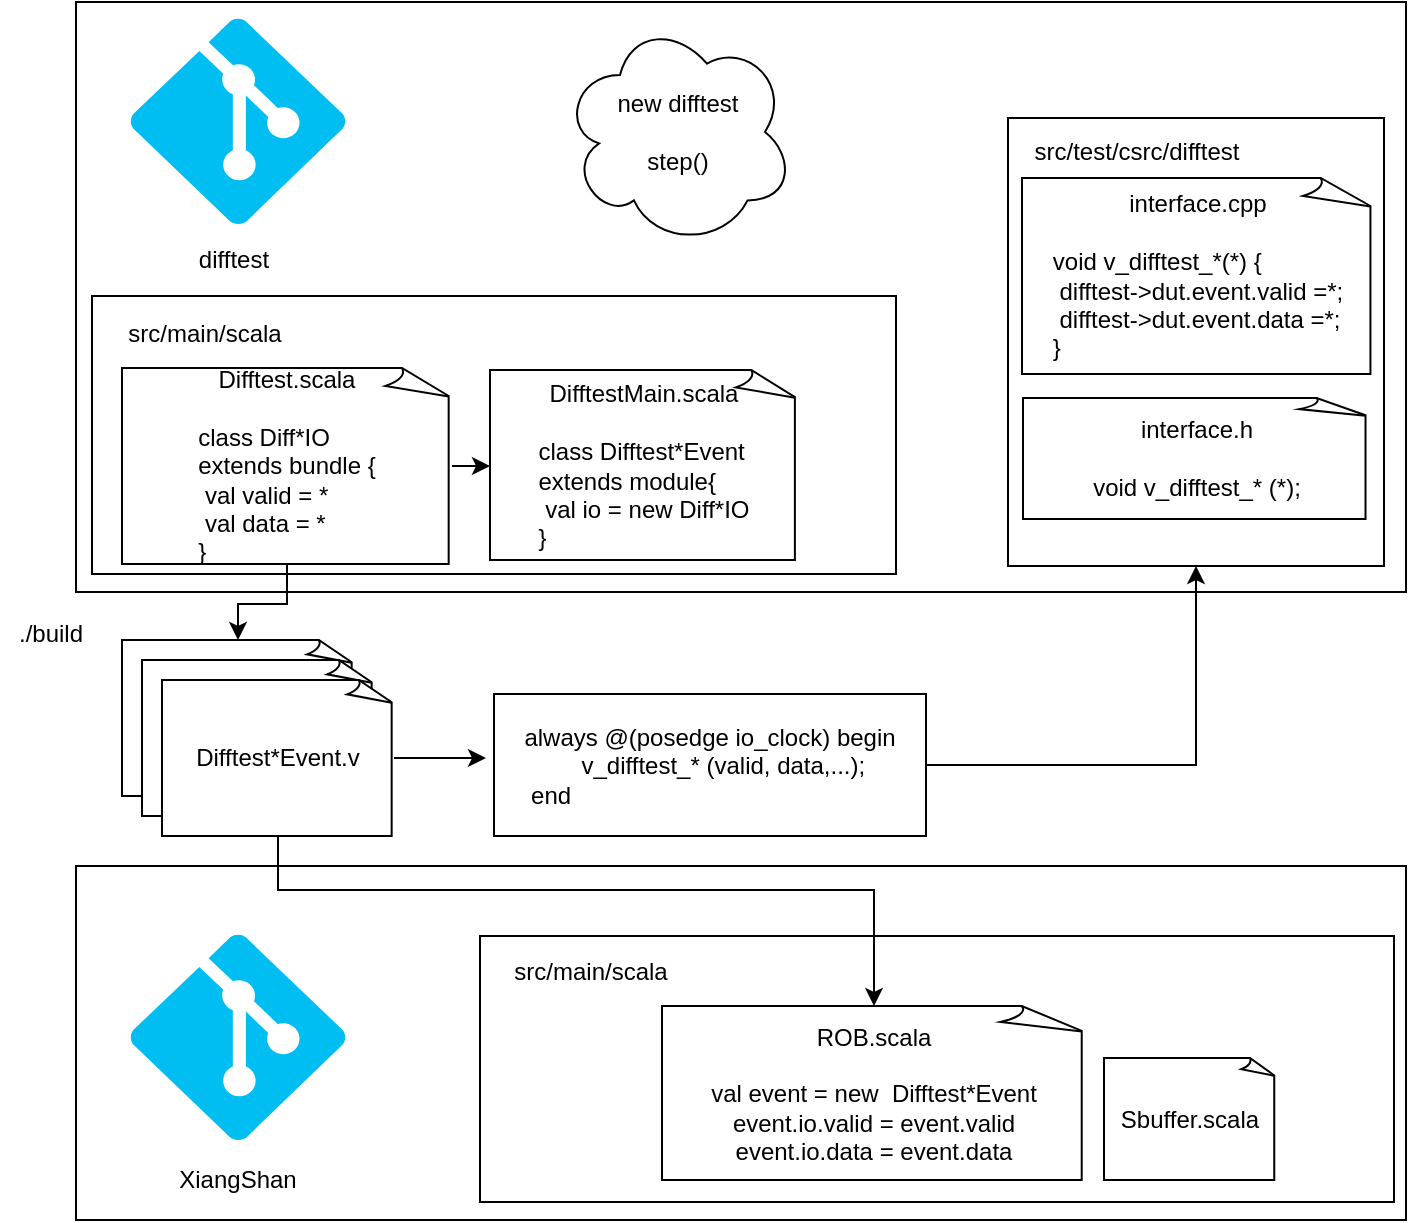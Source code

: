 <mxfile version="20.6.0" type="github">
  <diagram id="c9EQJKy3X6T9OGDmbaaM" name="第 1 页">
    <mxGraphModel dx="1113" dy="792" grid="0" gridSize="10" guides="1" tooltips="1" connect="1" arrows="1" fold="1" page="1" pageScale="1" pageWidth="827" pageHeight="1169" math="0" shadow="0">
      <root>
        <mxCell id="0" />
        <mxCell id="1" parent="0" />
        <mxCell id="W4_UKcA4W3yy70WwRPlZ-2" value="" style="rounded=0;whiteSpace=wrap;html=1;" vertex="1" parent="1">
          <mxGeometry x="59" y="70" width="665" height="295" as="geometry" />
        </mxCell>
        <mxCell id="W4_UKcA4W3yy70WwRPlZ-1" value="" style="verticalLabelPosition=bottom;html=1;verticalAlign=top;align=center;strokeColor=none;fillColor=#00BEF2;shape=mxgraph.azure.git_repository;" vertex="1" parent="1">
          <mxGeometry x="86" y="78" width="108" height="103" as="geometry" />
        </mxCell>
        <mxCell id="W4_UKcA4W3yy70WwRPlZ-3" value="difftest" style="text;html=1;strokeColor=none;fillColor=none;align=center;verticalAlign=middle;whiteSpace=wrap;rounded=0;" vertex="1" parent="1">
          <mxGeometry x="108" y="184" width="60" height="30" as="geometry" />
        </mxCell>
        <mxCell id="W4_UKcA4W3yy70WwRPlZ-9" style="edgeStyle=orthogonalEdgeStyle;rounded=0;orthogonalLoop=1;jettySize=auto;html=1;exitX=0.5;exitY=1;exitDx=0;exitDy=0;exitPerimeter=0;" edge="1" parent="1" source="W4_UKcA4W3yy70WwRPlZ-7" target="W4_UKcA4W3yy70WwRPlZ-8">
          <mxGeometry relative="1" as="geometry" />
        </mxCell>
        <mxCell id="W4_UKcA4W3yy70WwRPlZ-8" value="Difftest*.v" style="whiteSpace=wrap;html=1;shape=mxgraph.basic.document" vertex="1" parent="1">
          <mxGeometry x="82" y="389" width="116" height="78" as="geometry" />
        </mxCell>
        <mxCell id="W4_UKcA4W3yy70WwRPlZ-10" value="Difftest*.v" style="whiteSpace=wrap;html=1;shape=mxgraph.basic.document" vertex="1" parent="1">
          <mxGeometry x="92" y="399" width="116" height="78" as="geometry" />
        </mxCell>
        <mxCell id="W4_UKcA4W3yy70WwRPlZ-13" style="edgeStyle=orthogonalEdgeStyle;rounded=0;orthogonalLoop=1;jettySize=auto;html=1;exitX=1;exitY=0.5;exitDx=0;exitDy=0;exitPerimeter=0;" edge="1" parent="1" source="W4_UKcA4W3yy70WwRPlZ-11">
          <mxGeometry relative="1" as="geometry">
            <mxPoint x="264" y="448" as="targetPoint" />
          </mxGeometry>
        </mxCell>
        <mxCell id="W4_UKcA4W3yy70WwRPlZ-11" value="Difftest*Event.v" style="whiteSpace=wrap;html=1;shape=mxgraph.basic.document" vertex="1" parent="1">
          <mxGeometry x="102" y="409" width="116" height="78" as="geometry" />
        </mxCell>
        <mxCell id="W4_UKcA4W3yy70WwRPlZ-21" value="" style="rounded=0;whiteSpace=wrap;html=1;fillColor=none;" vertex="1" parent="1">
          <mxGeometry x="67" y="217" width="402" height="139" as="geometry" />
        </mxCell>
        <mxCell id="W4_UKcA4W3yy70WwRPlZ-30" style="edgeStyle=orthogonalEdgeStyle;rounded=0;orthogonalLoop=1;jettySize=auto;html=1;exitX=1;exitY=0.5;exitDx=0;exitDy=0;" edge="1" parent="1" source="W4_UKcA4W3yy70WwRPlZ-14" target="W4_UKcA4W3yy70WwRPlZ-22">
          <mxGeometry relative="1" as="geometry" />
        </mxCell>
        <mxCell id="W4_UKcA4W3yy70WwRPlZ-14" value="&lt;div&gt;always @(posedge io_clock) begin&lt;/div&gt;&lt;div&gt;&amp;nbsp; &amp;nbsp; v_difftest_* (valid, data,...);&lt;/div&gt;&lt;div&gt;&lt;div style=&quot;text-align: left;&quot;&gt;&amp;nbsp;end&lt;/div&gt;&lt;/div&gt;" style="rounded=0;whiteSpace=wrap;html=1;" vertex="1" parent="1">
          <mxGeometry x="268" y="416" width="216" height="71" as="geometry" />
        </mxCell>
        <mxCell id="W4_UKcA4W3yy70WwRPlZ-15" value="./build" style="text;html=1;align=center;verticalAlign=middle;resizable=0;points=[];autosize=1;strokeColor=none;fillColor=none;" vertex="1" parent="1">
          <mxGeometry x="21" y="373" width="50" height="26" as="geometry" />
        </mxCell>
        <mxCell id="W4_UKcA4W3yy70WwRPlZ-18" value="DifftestMain.scala&lt;br&gt;&lt;br&gt;&lt;div style=&quot;text-align: left;&quot;&gt;class Difftest*Event&lt;/div&gt;&lt;div style=&quot;text-align: left;&quot;&gt;extends module{&lt;/div&gt;&lt;div style=&quot;text-align: left;&quot;&gt;&lt;span style=&quot;white-space: pre;&quot;&gt;	&lt;/span&gt;val io = new Diff*IO&lt;/div&gt;&lt;div style=&quot;text-align: left;&quot;&gt;}&lt;/div&gt;" style="whiteSpace=wrap;html=1;shape=mxgraph.basic.document" vertex="1" parent="1">
          <mxGeometry x="266" y="254" width="154" height="95" as="geometry" />
        </mxCell>
        <mxCell id="W4_UKcA4W3yy70WwRPlZ-23" style="edgeStyle=orthogonalEdgeStyle;rounded=0;orthogonalLoop=1;jettySize=auto;html=1;exitX=1;exitY=0.5;exitDx=0;exitDy=0;exitPerimeter=0;entryX=0;entryY=0.5;entryDx=0;entryDy=0;entryPerimeter=0;" edge="1" parent="1" source="W4_UKcA4W3yy70WwRPlZ-7" target="W4_UKcA4W3yy70WwRPlZ-18">
          <mxGeometry relative="1" as="geometry" />
        </mxCell>
        <mxCell id="W4_UKcA4W3yy70WwRPlZ-7" value="Difftest.scala&lt;br&gt;&lt;br&gt;&lt;div style=&quot;text-align: left;&quot;&gt;class Diff*IO&amp;nbsp;&lt;/div&gt;&lt;div style=&quot;text-align: left;&quot;&gt;extends bundle {&lt;/div&gt;&lt;div style=&quot;text-align: left;&quot;&gt;&lt;span style=&quot;white-space: pre;&quot;&gt;	val valid = *&lt;/span&gt;&lt;br&gt;&lt;/div&gt;&lt;div style=&quot;text-align: left;&quot;&gt;&lt;span style=&quot;white-space: pre;&quot;&gt;	val data = *&lt;/span&gt;&lt;br&gt;&lt;/div&gt;&lt;div style=&quot;&quot;&gt;&lt;div style=&quot;&quot;&gt;&lt;div style=&quot;&quot;&gt;&lt;div style=&quot;&quot;&gt;&lt;div style=&quot;text-align: left;&quot;&gt;}&lt;/div&gt;&lt;/div&gt;&lt;/div&gt;&lt;/div&gt;&lt;/div&gt;" style="whiteSpace=wrap;html=1;shape=mxgraph.basic.document" vertex="1" parent="1">
          <mxGeometry x="82" y="253" width="165" height="98" as="geometry" />
        </mxCell>
        <mxCell id="W4_UKcA4W3yy70WwRPlZ-22" value="" style="rounded=0;whiteSpace=wrap;html=1;fillColor=none;" vertex="1" parent="1">
          <mxGeometry x="525" y="128" width="188" height="224" as="geometry" />
        </mxCell>
        <mxCell id="W4_UKcA4W3yy70WwRPlZ-24" value="src/main/scala" style="text;html=1;align=center;verticalAlign=middle;resizable=0;points=[];autosize=1;strokeColor=none;fillColor=none;" vertex="1" parent="1">
          <mxGeometry x="75" y="223" width="95" height="26" as="geometry" />
        </mxCell>
        <mxCell id="W4_UKcA4W3yy70WwRPlZ-25" value="src/test/csrc/difftest" style="text;html=1;align=center;verticalAlign=middle;resizable=0;points=[];autosize=1;strokeColor=none;fillColor=none;" vertex="1" parent="1">
          <mxGeometry x="529" y="132" width="120" height="26" as="geometry" />
        </mxCell>
        <mxCell id="W4_UKcA4W3yy70WwRPlZ-26" value="interface.h&lt;br&gt;&lt;br&gt;void v_difftest_* (*);" style="whiteSpace=wrap;html=1;shape=mxgraph.basic.document" vertex="1" parent="1">
          <mxGeometry x="532.5" y="268" width="173" height="60.5" as="geometry" />
        </mxCell>
        <mxCell id="W4_UKcA4W3yy70WwRPlZ-27" value="interface.cpp&lt;br&gt;&lt;br&gt;&lt;div style=&quot;text-align: left;&quot;&gt;void v_difftest_*(*) {&lt;/div&gt;&lt;div style=&quot;text-align: left;&quot;&gt;&lt;span style=&quot;white-space: pre;&quot;&gt;	difftest-&amp;gt;dut.event.valid =*;&lt;/span&gt;&lt;/div&gt;&lt;div style=&quot;text-align: left;&quot;&gt;&lt;span style=&quot;white-space: pre;&quot;&gt;&lt;span style=&quot;white-space: pre;&quot;&gt;	difftest-&amp;gt;dut.event.data =*;&lt;/span&gt;&lt;br&gt;&lt;/span&gt;&lt;/div&gt;&lt;div style=&quot;text-align: left;&quot;&gt;}&lt;/div&gt;" style="whiteSpace=wrap;html=1;shape=mxgraph.basic.document" vertex="1" parent="1">
          <mxGeometry x="532" y="158" width="176" height="98" as="geometry" />
        </mxCell>
        <mxCell id="W4_UKcA4W3yy70WwRPlZ-28" value="new difftest&lt;br&gt;&lt;br&gt;step()" style="shape=cloud;whiteSpace=wrap;html=1;fillColor=none;" vertex="1" parent="1">
          <mxGeometry x="302" y="78" width="116" height="114" as="geometry" />
        </mxCell>
        <mxCell id="W4_UKcA4W3yy70WwRPlZ-31" value="" style="group" vertex="1" connectable="0" parent="1">
          <mxGeometry x="59" y="502" width="665" height="177" as="geometry" />
        </mxCell>
        <mxCell id="W4_UKcA4W3yy70WwRPlZ-4" value="" style="rounded=0;whiteSpace=wrap;html=1;" vertex="1" parent="W4_UKcA4W3yy70WwRPlZ-31">
          <mxGeometry width="665" height="177" as="geometry" />
        </mxCell>
        <mxCell id="W4_UKcA4W3yy70WwRPlZ-5" value="" style="verticalLabelPosition=bottom;html=1;verticalAlign=top;align=center;strokeColor=none;fillColor=#00BEF2;shape=mxgraph.azure.git_repository;" vertex="1" parent="W4_UKcA4W3yy70WwRPlZ-31">
          <mxGeometry x="27" y="34" width="108" height="103" as="geometry" />
        </mxCell>
        <mxCell id="W4_UKcA4W3yy70WwRPlZ-6" value="XiangShan" style="text;html=1;strokeColor=none;fillColor=none;align=center;verticalAlign=middle;whiteSpace=wrap;rounded=0;" vertex="1" parent="W4_UKcA4W3yy70WwRPlZ-31">
          <mxGeometry x="51" y="142" width="60" height="30" as="geometry" />
        </mxCell>
        <mxCell id="W4_UKcA4W3yy70WwRPlZ-16" value="" style="rounded=0;whiteSpace=wrap;html=1;" vertex="1" parent="W4_UKcA4W3yy70WwRPlZ-31">
          <mxGeometry x="202" y="35" width="457" height="133" as="geometry" />
        </mxCell>
        <mxCell id="W4_UKcA4W3yy70WwRPlZ-17" value="src/main/scala" style="text;html=1;align=center;verticalAlign=middle;resizable=0;points=[];autosize=1;strokeColor=none;fillColor=none;" vertex="1" parent="W4_UKcA4W3yy70WwRPlZ-31">
          <mxGeometry x="209" y="40" width="95" height="26" as="geometry" />
        </mxCell>
        <mxCell id="W4_UKcA4W3yy70WwRPlZ-19" value="ROB.scala&lt;br&gt;&lt;br&gt;val event = new &amp;nbsp;Difftest*Event&lt;br&gt;event.io.valid = event.valid&lt;br&gt;event.io.data = event.data" style="whiteSpace=wrap;html=1;shape=mxgraph.basic.document" vertex="1" parent="W4_UKcA4W3yy70WwRPlZ-31">
          <mxGeometry x="293" y="70" width="212" height="87" as="geometry" />
        </mxCell>
        <mxCell id="W4_UKcA4W3yy70WwRPlZ-20" value="Sbuffer.scala" style="whiteSpace=wrap;html=1;shape=mxgraph.basic.document" vertex="1" parent="W4_UKcA4W3yy70WwRPlZ-31">
          <mxGeometry x="514" y="96" width="86" height="61" as="geometry" />
        </mxCell>
        <mxCell id="W4_UKcA4W3yy70WwRPlZ-29" style="edgeStyle=orthogonalEdgeStyle;rounded=0;orthogonalLoop=1;jettySize=auto;html=1;exitX=0.5;exitY=1;exitDx=0;exitDy=0;exitPerimeter=0;entryX=0.5;entryY=0;entryDx=0;entryDy=0;entryPerimeter=0;" edge="1" parent="1" source="W4_UKcA4W3yy70WwRPlZ-11" target="W4_UKcA4W3yy70WwRPlZ-19">
          <mxGeometry relative="1" as="geometry">
            <Array as="points">
              <mxPoint x="160" y="514" />
              <mxPoint x="458" y="514" />
            </Array>
          </mxGeometry>
        </mxCell>
      </root>
    </mxGraphModel>
  </diagram>
</mxfile>
